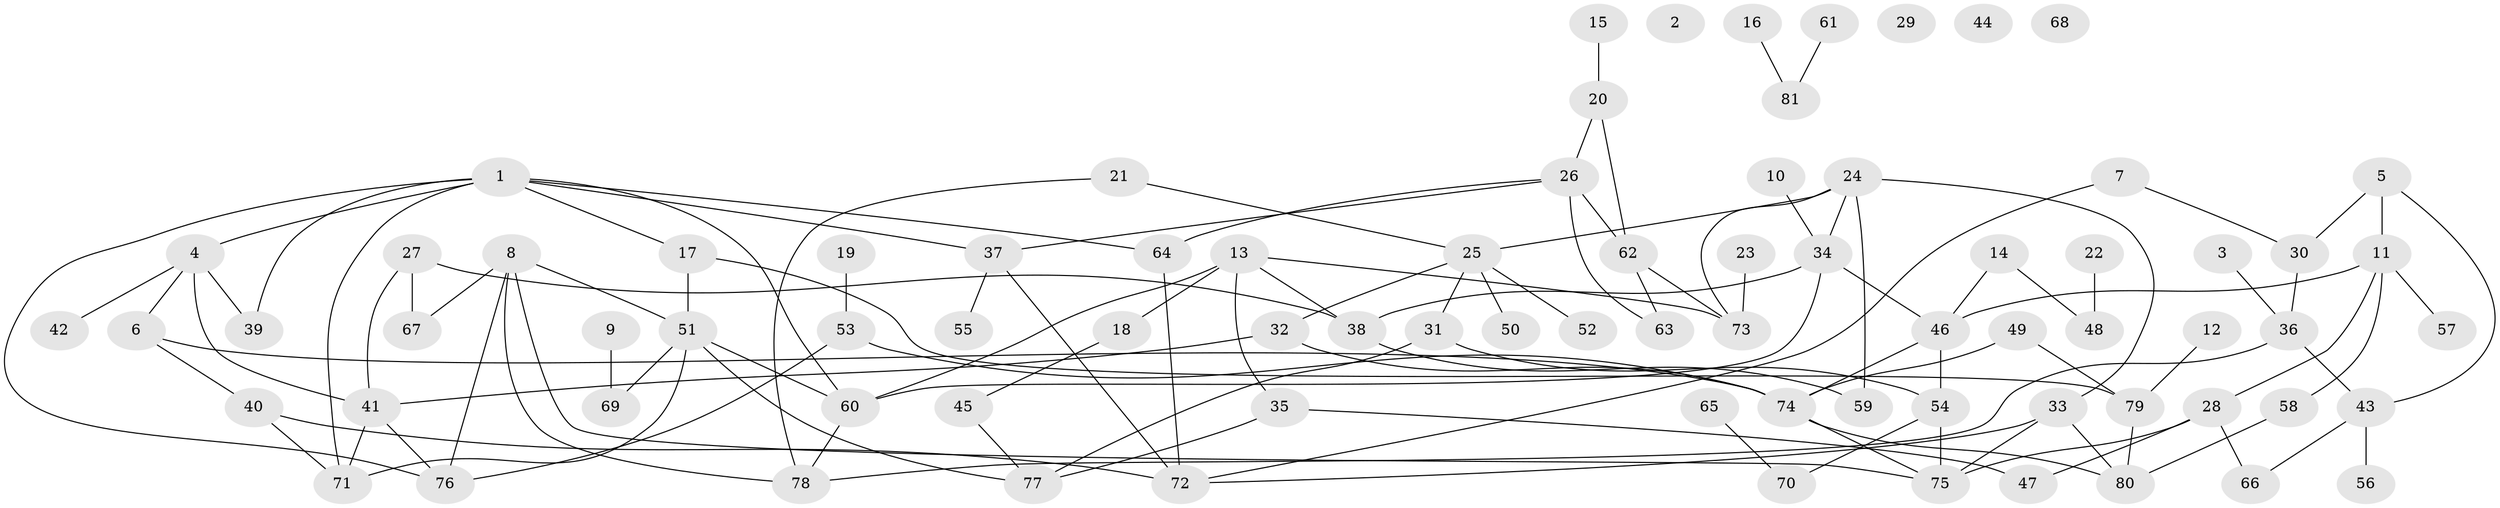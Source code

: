 // Generated by graph-tools (version 1.1) at 2025/49/03/09/25 03:49:04]
// undirected, 81 vertices, 117 edges
graph export_dot {
graph [start="1"]
  node [color=gray90,style=filled];
  1;
  2;
  3;
  4;
  5;
  6;
  7;
  8;
  9;
  10;
  11;
  12;
  13;
  14;
  15;
  16;
  17;
  18;
  19;
  20;
  21;
  22;
  23;
  24;
  25;
  26;
  27;
  28;
  29;
  30;
  31;
  32;
  33;
  34;
  35;
  36;
  37;
  38;
  39;
  40;
  41;
  42;
  43;
  44;
  45;
  46;
  47;
  48;
  49;
  50;
  51;
  52;
  53;
  54;
  55;
  56;
  57;
  58;
  59;
  60;
  61;
  62;
  63;
  64;
  65;
  66;
  67;
  68;
  69;
  70;
  71;
  72;
  73;
  74;
  75;
  76;
  77;
  78;
  79;
  80;
  81;
  1 -- 4;
  1 -- 17;
  1 -- 37;
  1 -- 39;
  1 -- 60;
  1 -- 64;
  1 -- 71;
  1 -- 76;
  3 -- 36;
  4 -- 6;
  4 -- 39;
  4 -- 41;
  4 -- 42;
  5 -- 11;
  5 -- 30;
  5 -- 43;
  6 -- 40;
  6 -- 74;
  7 -- 30;
  7 -- 72;
  8 -- 51;
  8 -- 67;
  8 -- 75;
  8 -- 76;
  8 -- 78;
  9 -- 69;
  10 -- 34;
  11 -- 28;
  11 -- 46;
  11 -- 57;
  11 -- 58;
  12 -- 79;
  13 -- 18;
  13 -- 35;
  13 -- 38;
  13 -- 60;
  13 -- 73;
  14 -- 46;
  14 -- 48;
  15 -- 20;
  16 -- 81;
  17 -- 51;
  17 -- 79;
  18 -- 45;
  19 -- 53;
  20 -- 26;
  20 -- 62;
  21 -- 25;
  21 -- 78;
  22 -- 48;
  23 -- 73;
  24 -- 25;
  24 -- 33;
  24 -- 34;
  24 -- 59;
  24 -- 73;
  25 -- 31;
  25 -- 32;
  25 -- 50;
  25 -- 52;
  26 -- 37;
  26 -- 62;
  26 -- 63;
  26 -- 64;
  27 -- 38;
  27 -- 41;
  27 -- 67;
  28 -- 47;
  28 -- 66;
  28 -- 75;
  30 -- 36;
  31 -- 54;
  31 -- 77;
  32 -- 41;
  32 -- 74;
  33 -- 72;
  33 -- 75;
  33 -- 80;
  34 -- 38;
  34 -- 46;
  34 -- 60;
  35 -- 47;
  35 -- 77;
  36 -- 43;
  36 -- 78;
  37 -- 55;
  37 -- 72;
  38 -- 59;
  40 -- 71;
  40 -- 72;
  41 -- 71;
  41 -- 76;
  43 -- 56;
  43 -- 66;
  45 -- 77;
  46 -- 54;
  46 -- 74;
  49 -- 74;
  49 -- 79;
  51 -- 60;
  51 -- 69;
  51 -- 71;
  51 -- 77;
  53 -- 74;
  53 -- 76;
  54 -- 70;
  54 -- 75;
  58 -- 80;
  60 -- 78;
  61 -- 81;
  62 -- 63;
  62 -- 73;
  64 -- 72;
  65 -- 70;
  74 -- 75;
  74 -- 80;
  79 -- 80;
}
